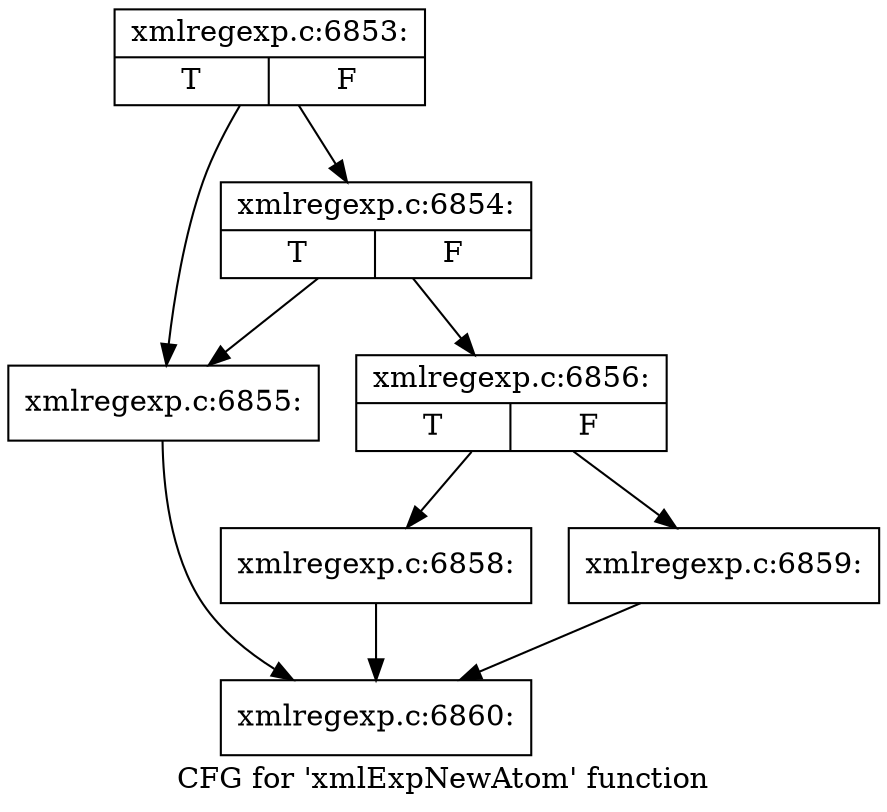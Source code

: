 digraph "CFG for 'xmlExpNewAtom' function" {
	label="CFG for 'xmlExpNewAtom' function";

	Node0x4182040 [shape=record,label="{xmlregexp.c:6853:|{<s0>T|<s1>F}}"];
	Node0x4182040 -> Node0x4182dc0;
	Node0x4182040 -> Node0x4182e60;
	Node0x4182e60 [shape=record,label="{xmlregexp.c:6854:|{<s0>T|<s1>F}}"];
	Node0x4182e60 -> Node0x4182dc0;
	Node0x4182e60 -> Node0x4182e10;
	Node0x4182dc0 [shape=record,label="{xmlregexp.c:6855:}"];
	Node0x4182dc0 -> Node0x41822c0;
	Node0x4182e10 [shape=record,label="{xmlregexp.c:6856:|{<s0>T|<s1>F}}"];
	Node0x4182e10 -> Node0x4183dd0;
	Node0x4182e10 -> Node0x4184350;
	Node0x4183dd0 [shape=record,label="{xmlregexp.c:6858:}"];
	Node0x4183dd0 -> Node0x41822c0;
	Node0x4184350 [shape=record,label="{xmlregexp.c:6859:}"];
	Node0x4184350 -> Node0x41822c0;
	Node0x41822c0 [shape=record,label="{xmlregexp.c:6860:}"];
}
